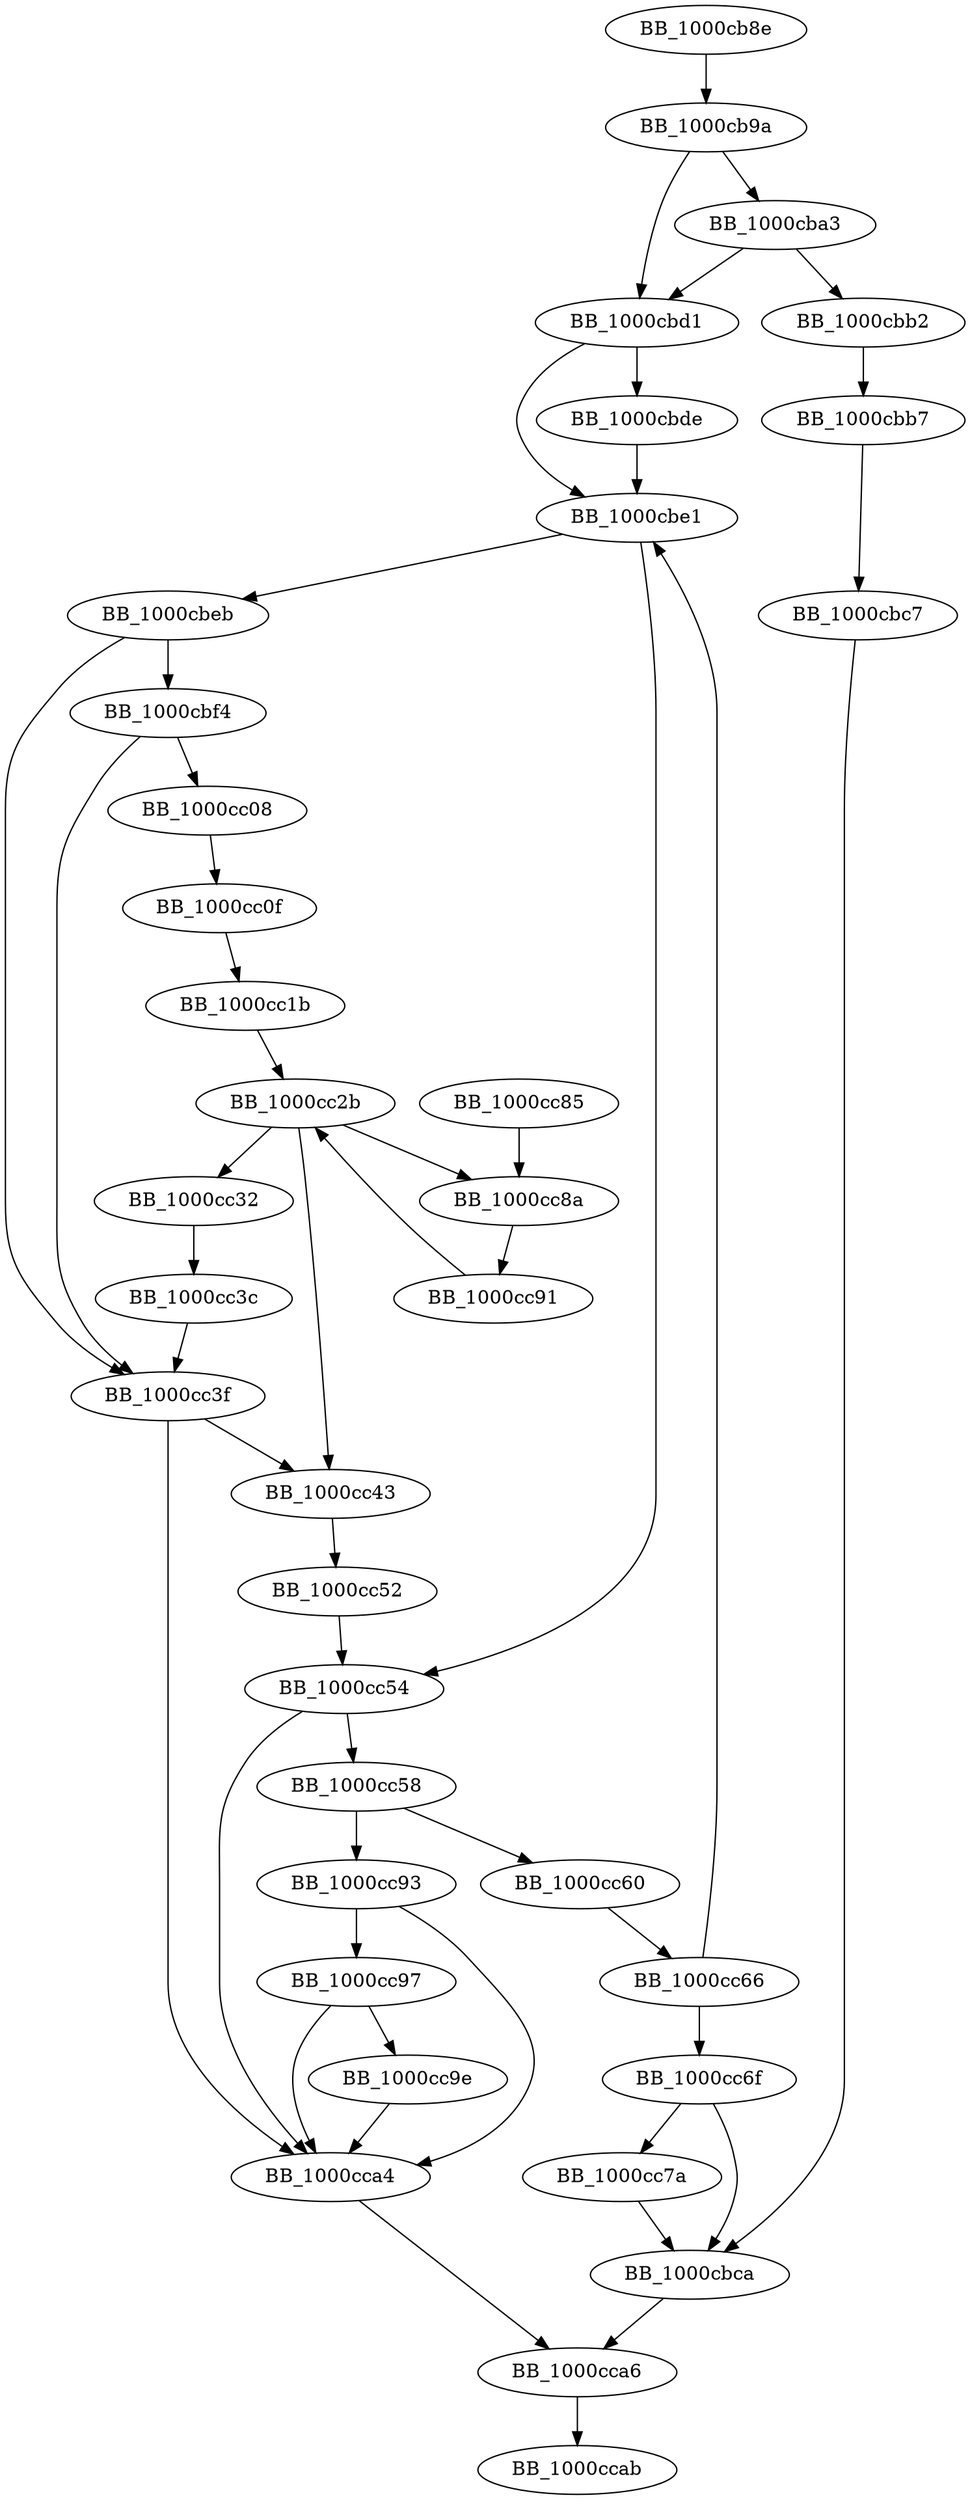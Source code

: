 DiGraph __calloc_impl{
BB_1000cb8e->BB_1000cb9a
BB_1000cb9a->BB_1000cba3
BB_1000cb9a->BB_1000cbd1
BB_1000cba3->BB_1000cbb2
BB_1000cba3->BB_1000cbd1
BB_1000cbb2->BB_1000cbb7
BB_1000cbb7->BB_1000cbc7
BB_1000cbc7->BB_1000cbca
BB_1000cbca->BB_1000cca6
BB_1000cbd1->BB_1000cbde
BB_1000cbd1->BB_1000cbe1
BB_1000cbde->BB_1000cbe1
BB_1000cbe1->BB_1000cbeb
BB_1000cbe1->BB_1000cc54
BB_1000cbeb->BB_1000cbf4
BB_1000cbeb->BB_1000cc3f
BB_1000cbf4->BB_1000cc08
BB_1000cbf4->BB_1000cc3f
BB_1000cc08->BB_1000cc0f
BB_1000cc0f->BB_1000cc1b
BB_1000cc1b->BB_1000cc2b
BB_1000cc2b->BB_1000cc32
BB_1000cc2b->BB_1000cc43
BB_1000cc2b->BB_1000cc8a
BB_1000cc32->BB_1000cc3c
BB_1000cc3c->BB_1000cc3f
BB_1000cc3f->BB_1000cc43
BB_1000cc3f->BB_1000cca4
BB_1000cc43->BB_1000cc52
BB_1000cc52->BB_1000cc54
BB_1000cc54->BB_1000cc58
BB_1000cc54->BB_1000cca4
BB_1000cc58->BB_1000cc60
BB_1000cc58->BB_1000cc93
BB_1000cc60->BB_1000cc66
BB_1000cc66->BB_1000cbe1
BB_1000cc66->BB_1000cc6f
BB_1000cc6f->BB_1000cbca
BB_1000cc6f->BB_1000cc7a
BB_1000cc7a->BB_1000cbca
BB_1000cc85->BB_1000cc8a
BB_1000cc8a->BB_1000cc91
BB_1000cc91->BB_1000cc2b
BB_1000cc93->BB_1000cc97
BB_1000cc93->BB_1000cca4
BB_1000cc97->BB_1000cc9e
BB_1000cc97->BB_1000cca4
BB_1000cc9e->BB_1000cca4
BB_1000cca4->BB_1000cca6
BB_1000cca6->BB_1000ccab
}
